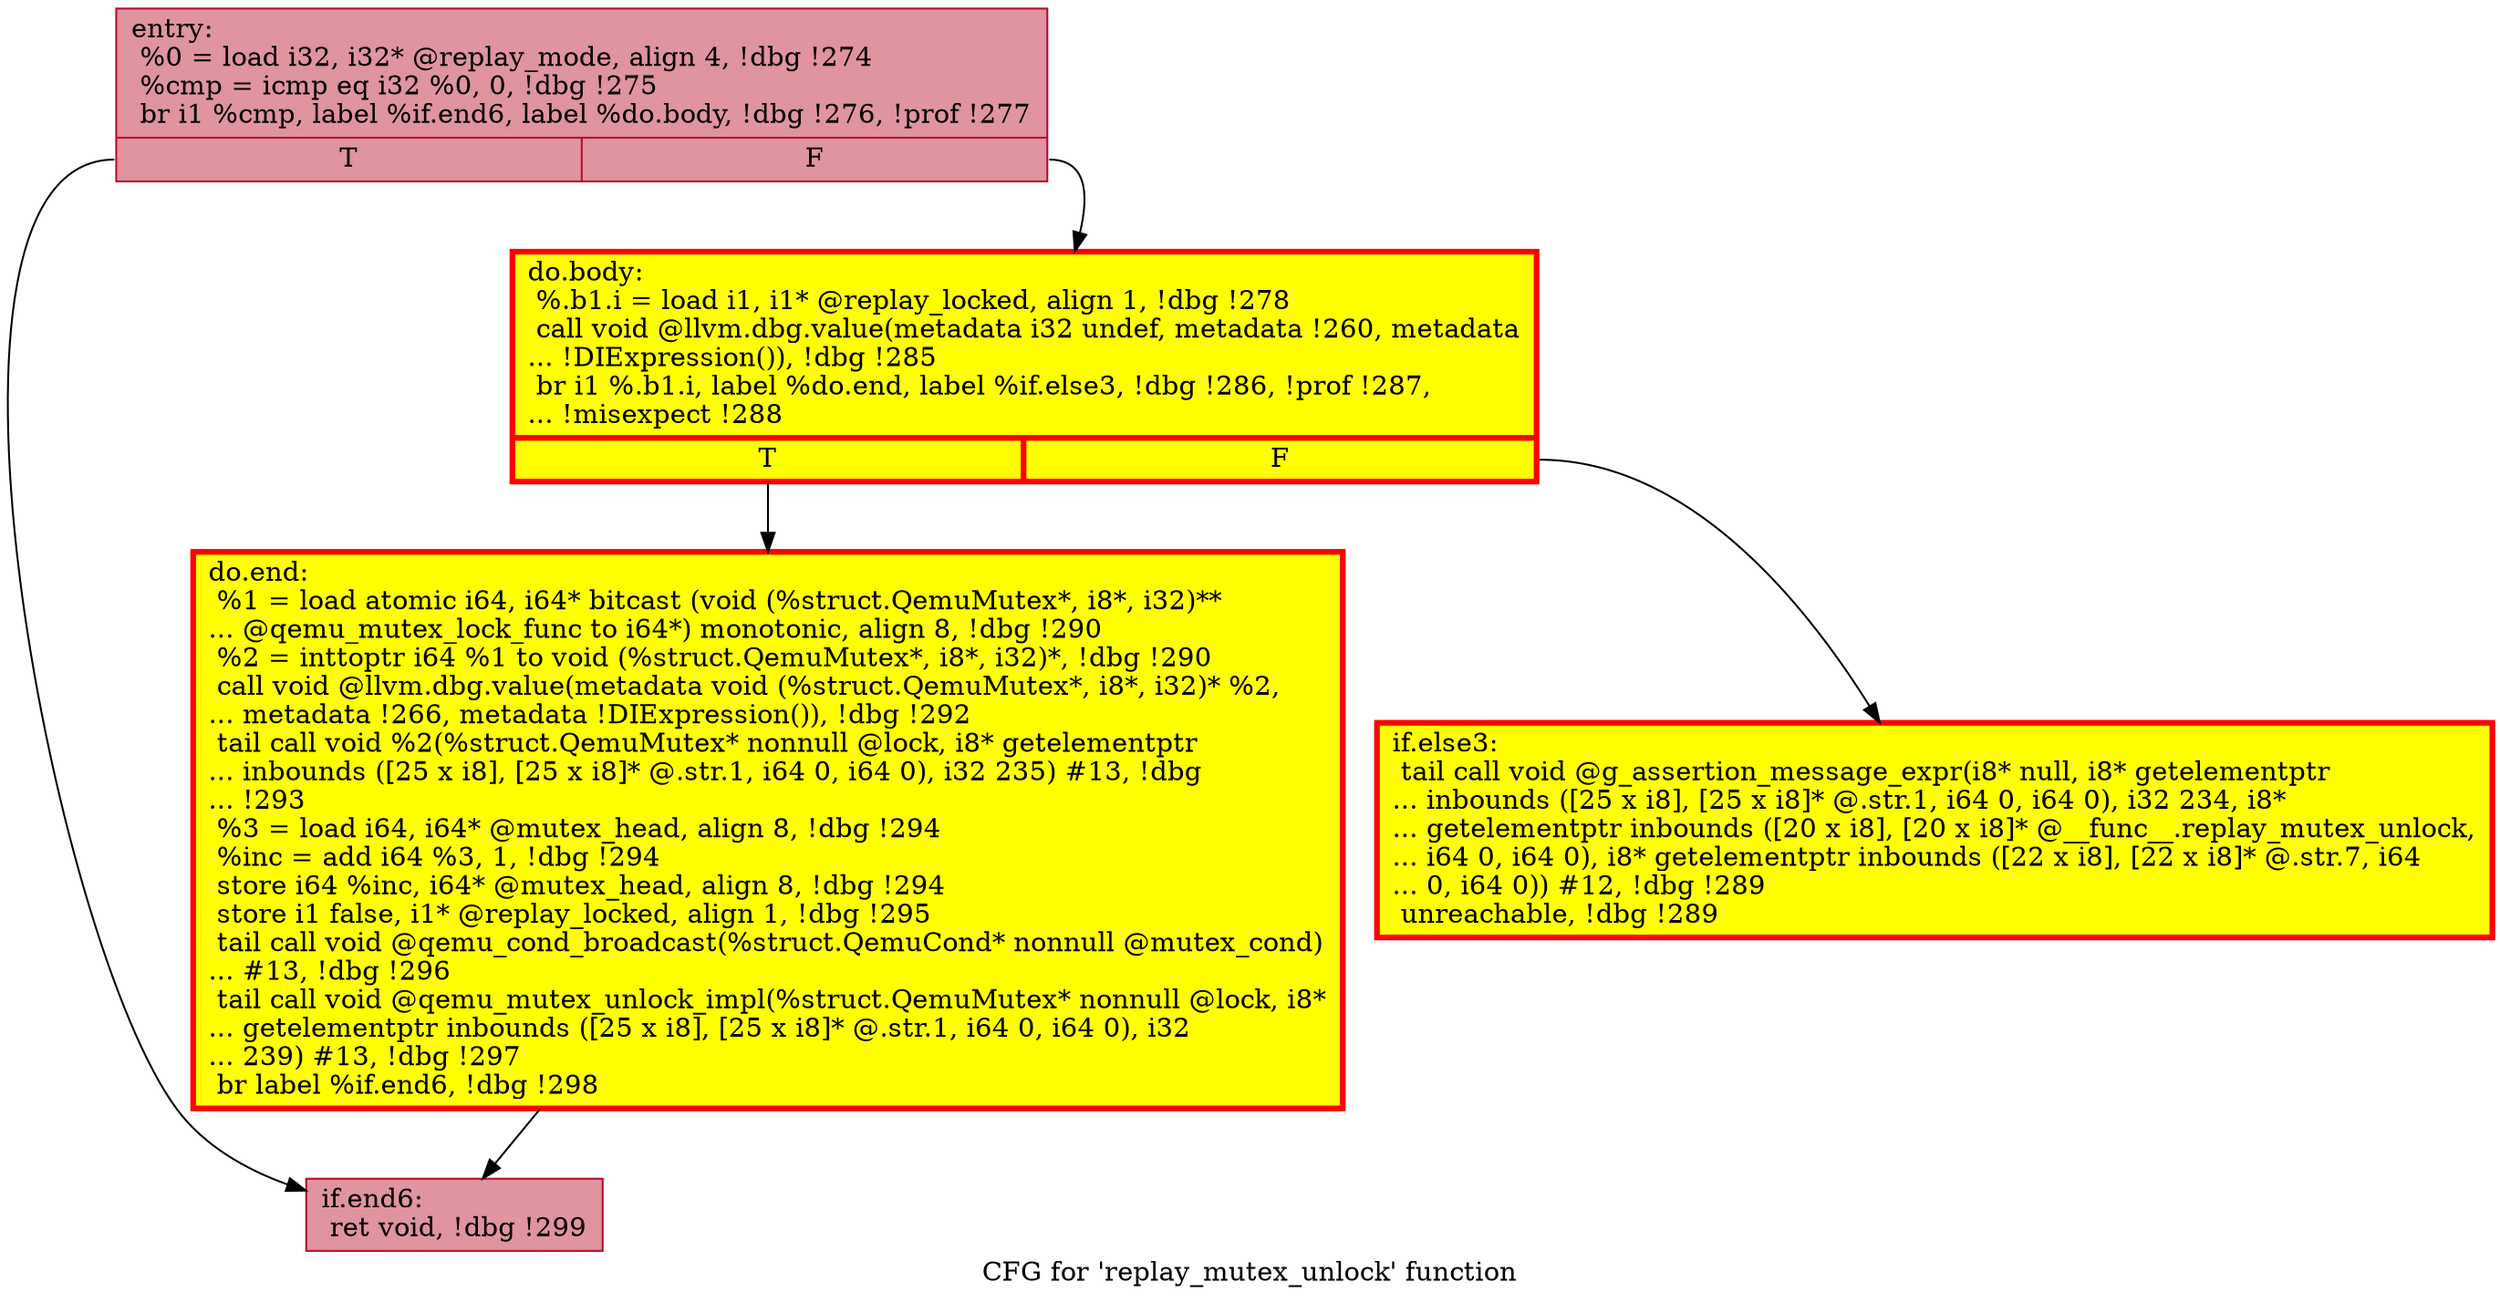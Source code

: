digraph "CFG for 'replay_mutex_unlock' function" {
	label="CFG for 'replay_mutex_unlock' function";

	Node0x55a6865da2e0 [shape=record,color="#b70d28ff", style=filled, fillcolor="#b70d2870",label="{entry:\l  %0 = load i32, i32* @replay_mode, align 4, !dbg !274\l  %cmp = icmp eq i32 %0, 0, !dbg !275\l  br i1 %cmp, label %if.end6, label %do.body, !dbg !276, !prof !277\l|{<s0>T|<s1>F}}"];
	Node0x55a6865da2e0:s0 -> Node0x55a6865dbb80;
	Node0x55a6865da2e0:s1 -> Node0x55a6865dbf00;
	Node0x55a6865dbf00 [shape=record,penwidth=3.0, style="filled", color="red", fillcolor="yellow",label="{do.body:                                          \l  %.b1.i = load i1, i1* @replay_locked, align 1, !dbg !278\l  call void @llvm.dbg.value(metadata i32 undef, metadata !260, metadata\l... !DIExpression()), !dbg !285\l  br i1 %.b1.i, label %do.end, label %if.else3, !dbg !286, !prof !287,\l... !misexpect !288\l|{<s0>T|<s1>F}}"];
	Node0x55a6865dbf00:s0 -> Node0x55a6865dbe40;
	Node0x55a6865dbf00:s1 -> Node0x55a6865dc100;
	Node0x55a6865dc100 [shape=record,penwidth=3.0, style="filled", color="red", fillcolor="yellow",label="{if.else3:                                         \l  tail call void @g_assertion_message_expr(i8* null, i8* getelementptr\l... inbounds ([25 x i8], [25 x i8]* @.str.1, i64 0, i64 0), i32 234, i8*\l... getelementptr inbounds ([20 x i8], [20 x i8]* @__func__.replay_mutex_unlock,\l... i64 0, i64 0), i8* getelementptr inbounds ([22 x i8], [22 x i8]* @.str.7, i64\l... 0, i64 0)) #12, !dbg !289\l  unreachable, !dbg !289\l}"];
	Node0x55a6865dbe40 [shape=record,penwidth=3.0, style="filled", color="red", fillcolor="yellow",label="{do.end:                                           \l  %1 = load atomic i64, i64* bitcast (void (%struct.QemuMutex*, i8*, i32)**\l... @qemu_mutex_lock_func to i64*) monotonic, align 8, !dbg !290\l  %2 = inttoptr i64 %1 to void (%struct.QemuMutex*, i8*, i32)*, !dbg !290\l  call void @llvm.dbg.value(metadata void (%struct.QemuMutex*, i8*, i32)* %2,\l... metadata !266, metadata !DIExpression()), !dbg !292\l  tail call void %2(%struct.QemuMutex* nonnull @lock, i8* getelementptr\l... inbounds ([25 x i8], [25 x i8]* @.str.1, i64 0, i64 0), i32 235) #13, !dbg\l... !293\l  %3 = load i64, i64* @mutex_head, align 8, !dbg !294\l  %inc = add i64 %3, 1, !dbg !294\l  store i64 %inc, i64* @mutex_head, align 8, !dbg !294\l  store i1 false, i1* @replay_locked, align 1, !dbg !295\l  tail call void @qemu_cond_broadcast(%struct.QemuCond* nonnull @mutex_cond)\l... #13, !dbg !296\l  tail call void @qemu_mutex_unlock_impl(%struct.QemuMutex* nonnull @lock, i8*\l... getelementptr inbounds ([25 x i8], [25 x i8]* @.str.1, i64 0, i64 0), i32\l... 239) #13, !dbg !297\l  br label %if.end6, !dbg !298\l}"];
	Node0x55a6865dbe40 -> Node0x55a6865dbb80;
	Node0x55a6865dbb80 [shape=record,color="#b70d28ff", style=filled, fillcolor="#b70d2870",label="{if.end6:                                          \l  ret void, !dbg !299\l}"];
}
